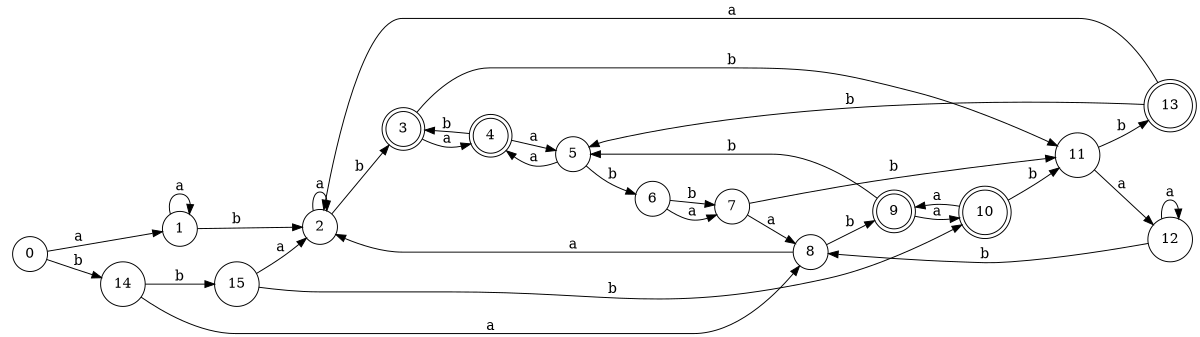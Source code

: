 digraph n13_10 {
__start0 [label="" shape="none"];

rankdir=LR;
size="8,5";

s0 [style="filled", color="black", fillcolor="white" shape="circle", label="0"];
s1 [style="filled", color="black", fillcolor="white" shape="circle", label="1"];
s2 [style="filled", color="black", fillcolor="white" shape="circle", label="2"];
s3 [style="rounded,filled", color="black", fillcolor="white" shape="doublecircle", label="3"];
s4 [style="rounded,filled", color="black", fillcolor="white" shape="doublecircle", label="4"];
s5 [style="filled", color="black", fillcolor="white" shape="circle", label="5"];
s6 [style="filled", color="black", fillcolor="white" shape="circle", label="6"];
s7 [style="filled", color="black", fillcolor="white" shape="circle", label="7"];
s8 [style="filled", color="black", fillcolor="white" shape="circle", label="8"];
s9 [style="rounded,filled", color="black", fillcolor="white" shape="doublecircle", label="9"];
s10 [style="rounded,filled", color="black", fillcolor="white" shape="doublecircle", label="10"];
s11 [style="filled", color="black", fillcolor="white" shape="circle", label="11"];
s12 [style="filled", color="black", fillcolor="white" shape="circle", label="12"];
s13 [style="rounded,filled", color="black", fillcolor="white" shape="doublecircle", label="13"];
s14 [style="filled", color="black", fillcolor="white" shape="circle", label="14"];
s15 [style="filled", color="black", fillcolor="white" shape="circle", label="15"];
s0 -> s1 [label="a"];
s0 -> s14 [label="b"];
s1 -> s1 [label="a"];
s1 -> s2 [label="b"];
s2 -> s2 [label="a"];
s2 -> s3 [label="b"];
s3 -> s4 [label="a"];
s3 -> s11 [label="b"];
s4 -> s5 [label="a"];
s4 -> s3 [label="b"];
s5 -> s4 [label="a"];
s5 -> s6 [label="b"];
s6 -> s7 [label="a"];
s6 -> s7 [label="b"];
s7 -> s8 [label="a"];
s7 -> s11 [label="b"];
s8 -> s2 [label="a"];
s8 -> s9 [label="b"];
s9 -> s10 [label="a"];
s9 -> s5 [label="b"];
s10 -> s9 [label="a"];
s10 -> s11 [label="b"];
s11 -> s12 [label="a"];
s11 -> s13 [label="b"];
s12 -> s12 [label="a"];
s12 -> s8 [label="b"];
s13 -> s2 [label="a"];
s13 -> s5 [label="b"];
s14 -> s8 [label="a"];
s14 -> s15 [label="b"];
s15 -> s2 [label="a"];
s15 -> s10 [label="b"];

}